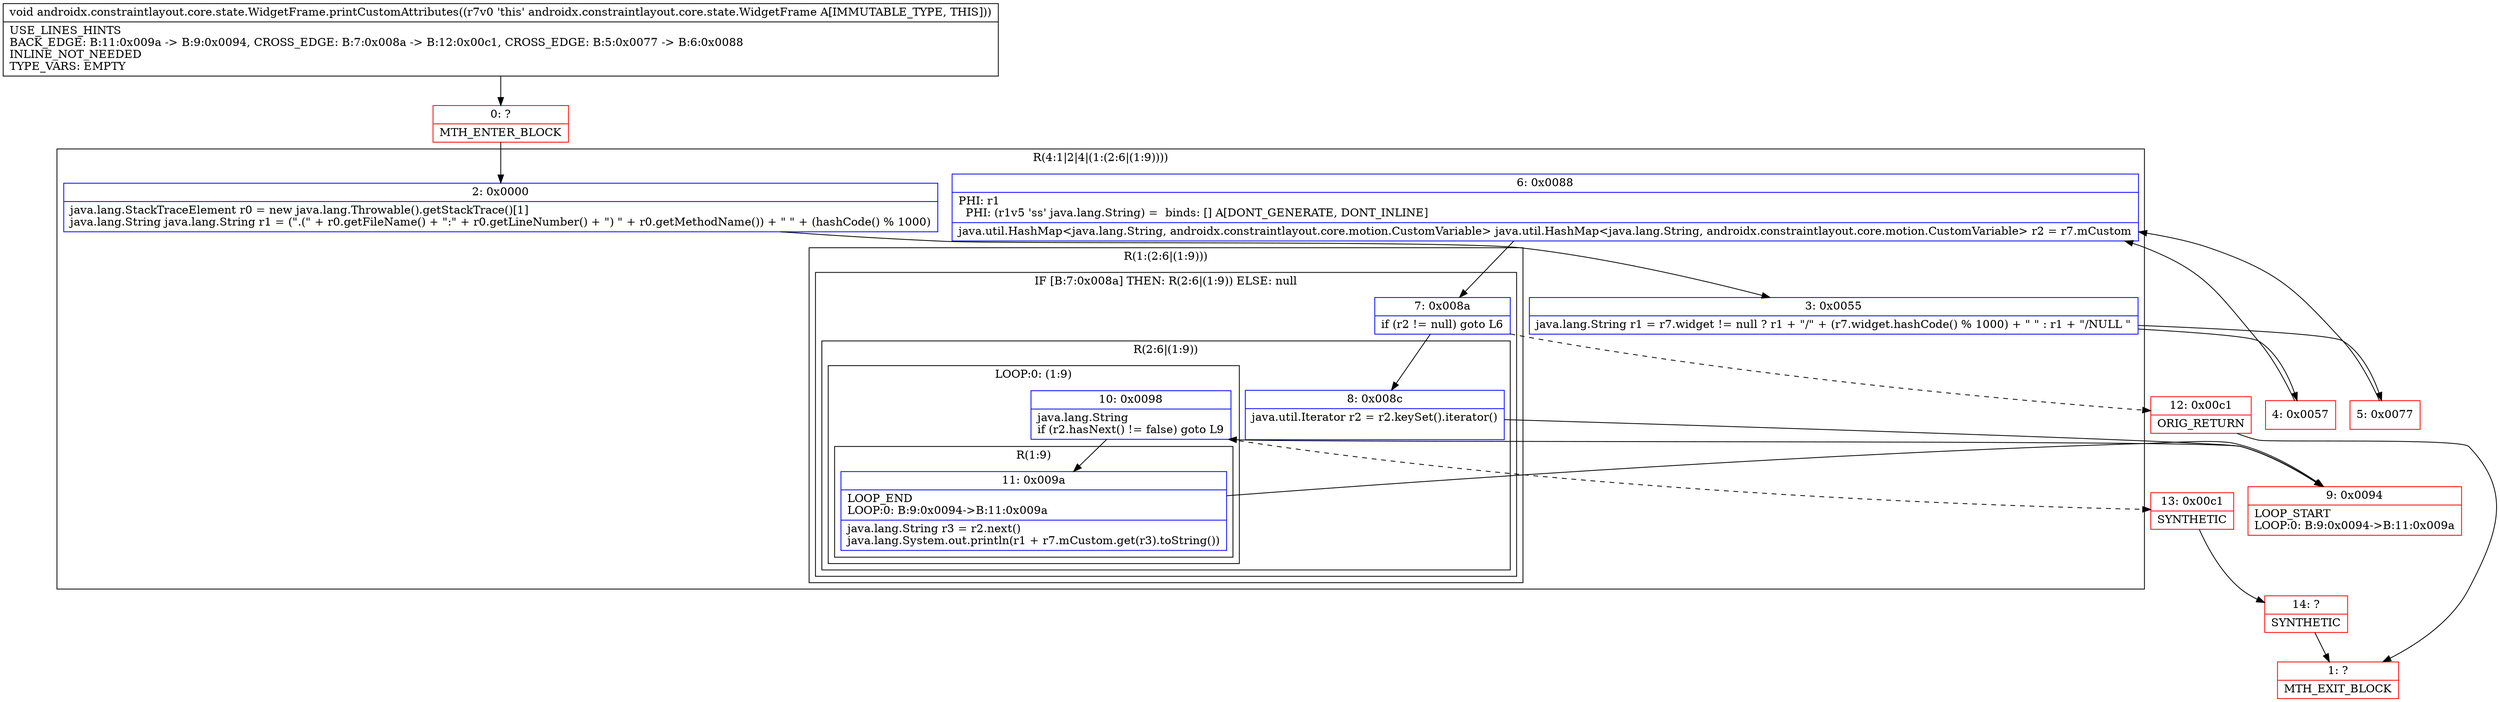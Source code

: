 digraph "CFG forandroidx.constraintlayout.core.state.WidgetFrame.printCustomAttributes()V" {
subgraph cluster_Region_1428300442 {
label = "R(4:1|2|4|(1:(2:6|(1:9))))";
node [shape=record,color=blue];
Node_2 [shape=record,label="{2\:\ 0x0000|java.lang.StackTraceElement r0 = new java.lang.Throwable().getStackTrace()[1]\ljava.lang.String java.lang.String r1 = (\".(\" + r0.getFileName() + \":\" + r0.getLineNumber() + \") \" + r0.getMethodName()) + \" \" + (hashCode() % 1000)\l}"];
Node_3 [shape=record,label="{3\:\ 0x0055|java.lang.String r1 = r7.widget != null ? r1 + \"\/\" + (r7.widget.hashCode() % 1000) + \" \" : r1 + \"\/NULL \"\l}"];
Node_6 [shape=record,label="{6\:\ 0x0088|PHI: r1 \l  PHI: (r1v5 'ss' java.lang.String) =  binds: [] A[DONT_GENERATE, DONT_INLINE]\l|java.util.HashMap\<java.lang.String, androidx.constraintlayout.core.motion.CustomVariable\> java.util.HashMap\<java.lang.String, androidx.constraintlayout.core.motion.CustomVariable\> r2 = r7.mCustom\l}"];
subgraph cluster_Region_202883852 {
label = "R(1:(2:6|(1:9)))";
node [shape=record,color=blue];
subgraph cluster_IfRegion_778555969 {
label = "IF [B:7:0x008a] THEN: R(2:6|(1:9)) ELSE: null";
node [shape=record,color=blue];
Node_7 [shape=record,label="{7\:\ 0x008a|if (r2 != null) goto L6\l}"];
subgraph cluster_Region_145059991 {
label = "R(2:6|(1:9))";
node [shape=record,color=blue];
Node_8 [shape=record,label="{8\:\ 0x008c|java.util.Iterator r2 = r2.keySet().iterator()\l\l}"];
subgraph cluster_LoopRegion_630280738 {
label = "LOOP:0: (1:9)";
node [shape=record,color=blue];
Node_10 [shape=record,label="{10\:\ 0x0098|java.lang.String \lif (r2.hasNext() != false) goto L9\l}"];
subgraph cluster_Region_195071559 {
label = "R(1:9)";
node [shape=record,color=blue];
Node_11 [shape=record,label="{11\:\ 0x009a|LOOP_END\lLOOP:0: B:9:0x0094\-\>B:11:0x009a\l|java.lang.String r3 = r2.next()\ljava.lang.System.out.println(r1 + r7.mCustom.get(r3).toString())\l}"];
}
}
}
}
}
}
Node_0 [shape=record,color=red,label="{0\:\ ?|MTH_ENTER_BLOCK\l}"];
Node_4 [shape=record,color=red,label="{4\:\ 0x0057}"];
Node_9 [shape=record,color=red,label="{9\:\ 0x0094|LOOP_START\lLOOP:0: B:9:0x0094\-\>B:11:0x009a\l}"];
Node_13 [shape=record,color=red,label="{13\:\ 0x00c1|SYNTHETIC\l}"];
Node_14 [shape=record,color=red,label="{14\:\ ?|SYNTHETIC\l}"];
Node_1 [shape=record,color=red,label="{1\:\ ?|MTH_EXIT_BLOCK\l}"];
Node_12 [shape=record,color=red,label="{12\:\ 0x00c1|ORIG_RETURN\l}"];
Node_5 [shape=record,color=red,label="{5\:\ 0x0077}"];
MethodNode[shape=record,label="{void androidx.constraintlayout.core.state.WidgetFrame.printCustomAttributes((r7v0 'this' androidx.constraintlayout.core.state.WidgetFrame A[IMMUTABLE_TYPE, THIS]))  | USE_LINES_HINTS\lBACK_EDGE: B:11:0x009a \-\> B:9:0x0094, CROSS_EDGE: B:7:0x008a \-\> B:12:0x00c1, CROSS_EDGE: B:5:0x0077 \-\> B:6:0x0088\lINLINE_NOT_NEEDED\lTYPE_VARS: EMPTY\l}"];
MethodNode -> Node_0;Node_2 -> Node_3;
Node_3 -> Node_4;
Node_3 -> Node_5;
Node_6 -> Node_7;
Node_7 -> Node_8;
Node_7 -> Node_12[style=dashed];
Node_8 -> Node_9;
Node_10 -> Node_11;
Node_10 -> Node_13[style=dashed];
Node_11 -> Node_9;
Node_0 -> Node_2;
Node_4 -> Node_6;
Node_9 -> Node_10;
Node_13 -> Node_14;
Node_14 -> Node_1;
Node_12 -> Node_1;
Node_5 -> Node_6;
}

